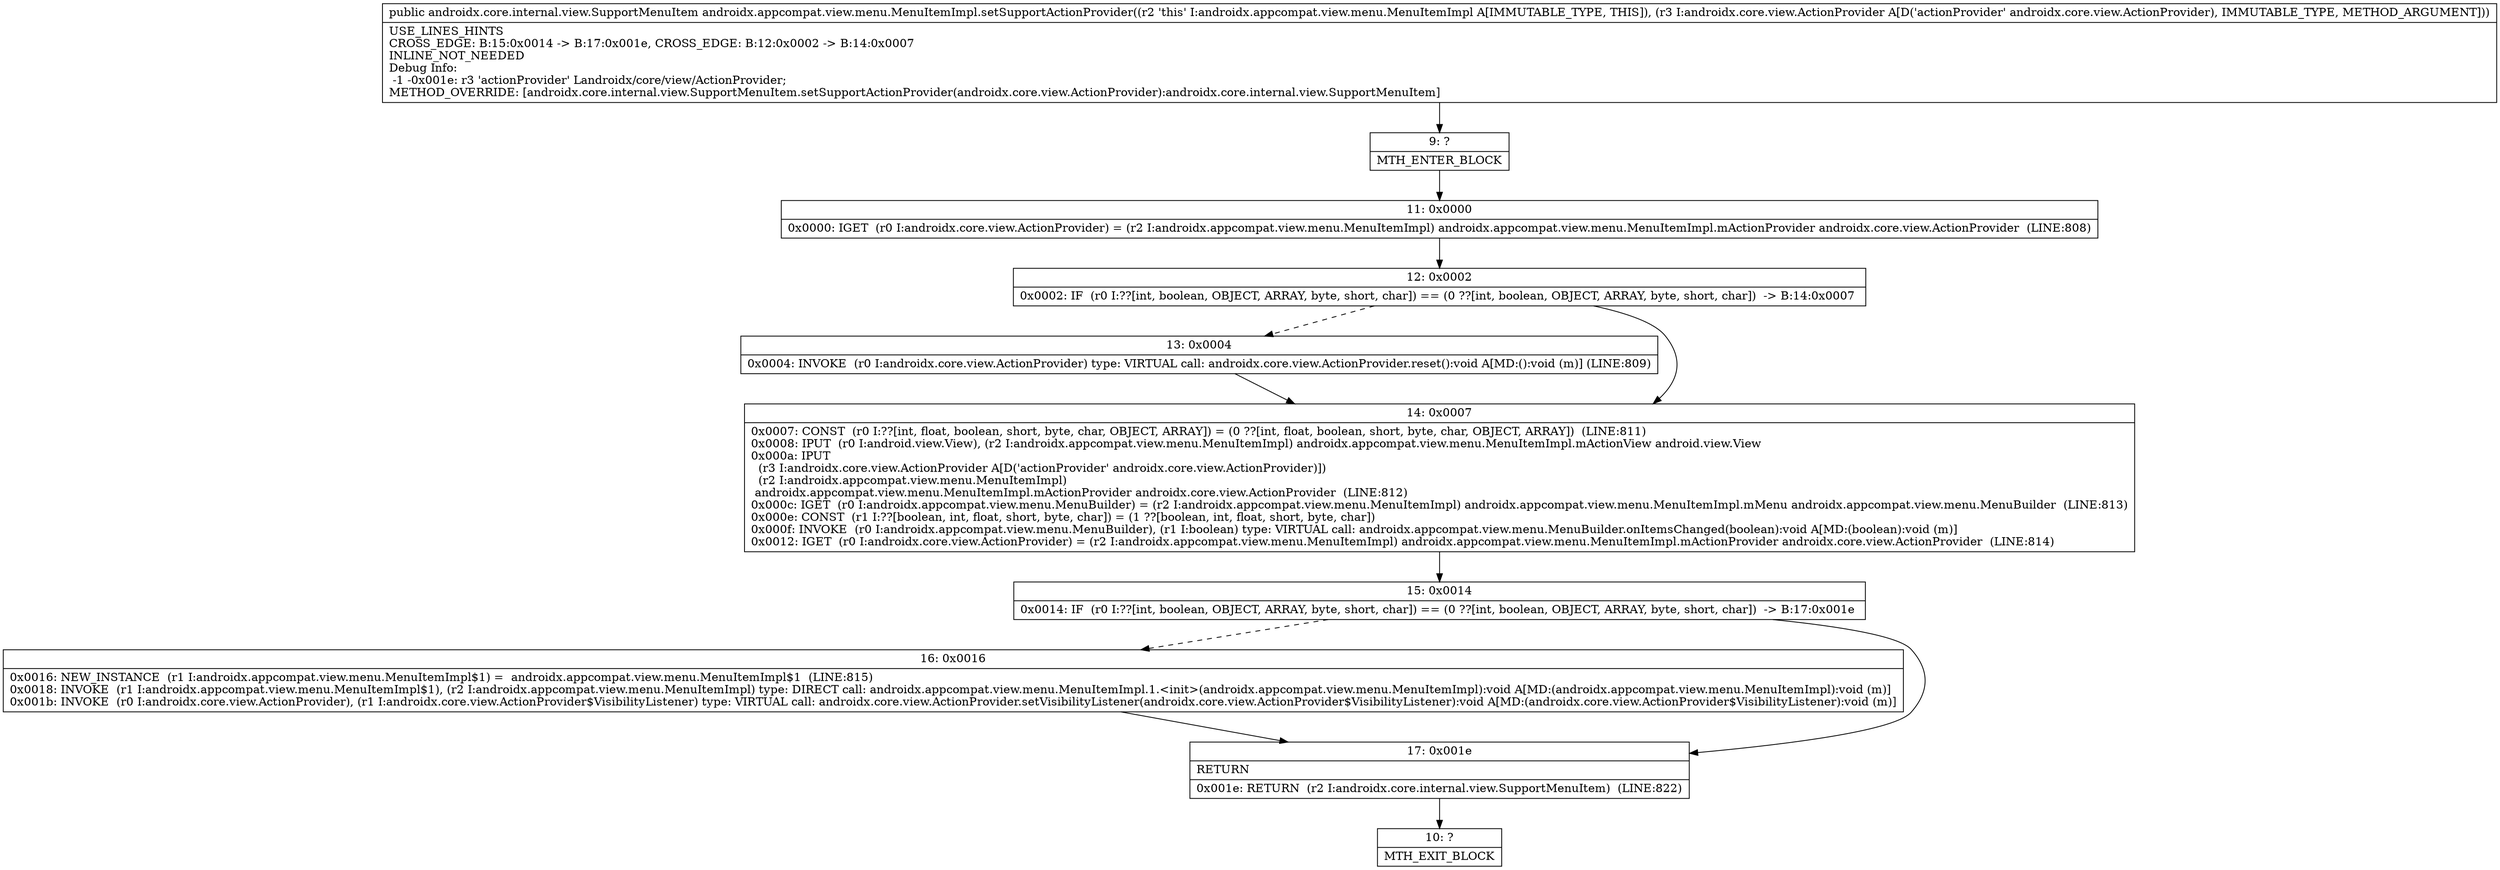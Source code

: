 digraph "CFG forandroidx.appcompat.view.menu.MenuItemImpl.setSupportActionProvider(Landroidx\/core\/view\/ActionProvider;)Landroidx\/core\/internal\/view\/SupportMenuItem;" {
Node_9 [shape=record,label="{9\:\ ?|MTH_ENTER_BLOCK\l}"];
Node_11 [shape=record,label="{11\:\ 0x0000|0x0000: IGET  (r0 I:androidx.core.view.ActionProvider) = (r2 I:androidx.appcompat.view.menu.MenuItemImpl) androidx.appcompat.view.menu.MenuItemImpl.mActionProvider androidx.core.view.ActionProvider  (LINE:808)\l}"];
Node_12 [shape=record,label="{12\:\ 0x0002|0x0002: IF  (r0 I:??[int, boolean, OBJECT, ARRAY, byte, short, char]) == (0 ??[int, boolean, OBJECT, ARRAY, byte, short, char])  \-\> B:14:0x0007 \l}"];
Node_13 [shape=record,label="{13\:\ 0x0004|0x0004: INVOKE  (r0 I:androidx.core.view.ActionProvider) type: VIRTUAL call: androidx.core.view.ActionProvider.reset():void A[MD:():void (m)] (LINE:809)\l}"];
Node_14 [shape=record,label="{14\:\ 0x0007|0x0007: CONST  (r0 I:??[int, float, boolean, short, byte, char, OBJECT, ARRAY]) = (0 ??[int, float, boolean, short, byte, char, OBJECT, ARRAY])  (LINE:811)\l0x0008: IPUT  (r0 I:android.view.View), (r2 I:androidx.appcompat.view.menu.MenuItemImpl) androidx.appcompat.view.menu.MenuItemImpl.mActionView android.view.View \l0x000a: IPUT  \l  (r3 I:androidx.core.view.ActionProvider A[D('actionProvider' androidx.core.view.ActionProvider)])\l  (r2 I:androidx.appcompat.view.menu.MenuItemImpl)\l androidx.appcompat.view.menu.MenuItemImpl.mActionProvider androidx.core.view.ActionProvider  (LINE:812)\l0x000c: IGET  (r0 I:androidx.appcompat.view.menu.MenuBuilder) = (r2 I:androidx.appcompat.view.menu.MenuItemImpl) androidx.appcompat.view.menu.MenuItemImpl.mMenu androidx.appcompat.view.menu.MenuBuilder  (LINE:813)\l0x000e: CONST  (r1 I:??[boolean, int, float, short, byte, char]) = (1 ??[boolean, int, float, short, byte, char]) \l0x000f: INVOKE  (r0 I:androidx.appcompat.view.menu.MenuBuilder), (r1 I:boolean) type: VIRTUAL call: androidx.appcompat.view.menu.MenuBuilder.onItemsChanged(boolean):void A[MD:(boolean):void (m)]\l0x0012: IGET  (r0 I:androidx.core.view.ActionProvider) = (r2 I:androidx.appcompat.view.menu.MenuItemImpl) androidx.appcompat.view.menu.MenuItemImpl.mActionProvider androidx.core.view.ActionProvider  (LINE:814)\l}"];
Node_15 [shape=record,label="{15\:\ 0x0014|0x0014: IF  (r0 I:??[int, boolean, OBJECT, ARRAY, byte, short, char]) == (0 ??[int, boolean, OBJECT, ARRAY, byte, short, char])  \-\> B:17:0x001e \l}"];
Node_16 [shape=record,label="{16\:\ 0x0016|0x0016: NEW_INSTANCE  (r1 I:androidx.appcompat.view.menu.MenuItemImpl$1) =  androidx.appcompat.view.menu.MenuItemImpl$1  (LINE:815)\l0x0018: INVOKE  (r1 I:androidx.appcompat.view.menu.MenuItemImpl$1), (r2 I:androidx.appcompat.view.menu.MenuItemImpl) type: DIRECT call: androidx.appcompat.view.menu.MenuItemImpl.1.\<init\>(androidx.appcompat.view.menu.MenuItemImpl):void A[MD:(androidx.appcompat.view.menu.MenuItemImpl):void (m)]\l0x001b: INVOKE  (r0 I:androidx.core.view.ActionProvider), (r1 I:androidx.core.view.ActionProvider$VisibilityListener) type: VIRTUAL call: androidx.core.view.ActionProvider.setVisibilityListener(androidx.core.view.ActionProvider$VisibilityListener):void A[MD:(androidx.core.view.ActionProvider$VisibilityListener):void (m)]\l}"];
Node_17 [shape=record,label="{17\:\ 0x001e|RETURN\l|0x001e: RETURN  (r2 I:androidx.core.internal.view.SupportMenuItem)  (LINE:822)\l}"];
Node_10 [shape=record,label="{10\:\ ?|MTH_EXIT_BLOCK\l}"];
MethodNode[shape=record,label="{public androidx.core.internal.view.SupportMenuItem androidx.appcompat.view.menu.MenuItemImpl.setSupportActionProvider((r2 'this' I:androidx.appcompat.view.menu.MenuItemImpl A[IMMUTABLE_TYPE, THIS]), (r3 I:androidx.core.view.ActionProvider A[D('actionProvider' androidx.core.view.ActionProvider), IMMUTABLE_TYPE, METHOD_ARGUMENT]))  | USE_LINES_HINTS\lCROSS_EDGE: B:15:0x0014 \-\> B:17:0x001e, CROSS_EDGE: B:12:0x0002 \-\> B:14:0x0007\lINLINE_NOT_NEEDED\lDebug Info:\l  \-1 \-0x001e: r3 'actionProvider' Landroidx\/core\/view\/ActionProvider;\lMETHOD_OVERRIDE: [androidx.core.internal.view.SupportMenuItem.setSupportActionProvider(androidx.core.view.ActionProvider):androidx.core.internal.view.SupportMenuItem]\l}"];
MethodNode -> Node_9;Node_9 -> Node_11;
Node_11 -> Node_12;
Node_12 -> Node_13[style=dashed];
Node_12 -> Node_14;
Node_13 -> Node_14;
Node_14 -> Node_15;
Node_15 -> Node_16[style=dashed];
Node_15 -> Node_17;
Node_16 -> Node_17;
Node_17 -> Node_10;
}

